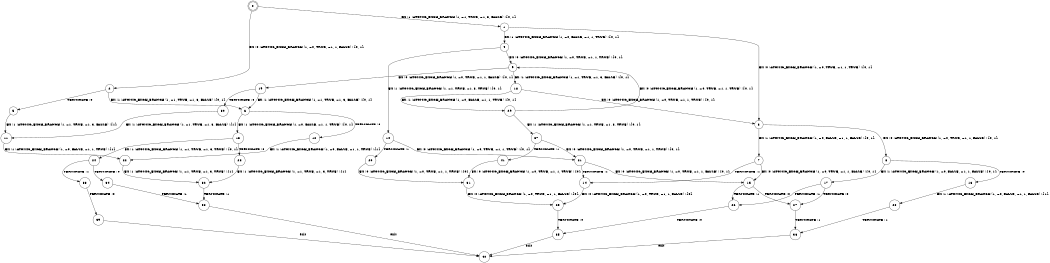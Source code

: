 digraph BCG {
size = "7, 10.5";
center = TRUE;
node [shape = circle];
0 [peripheries = 2];
0 -> 1 [label = "EX !1 !ATOMIC_EXCH_BRANCH (1, +1, TRUE, +1, 3, FALSE) !{0, 1}"];
0 -> 2 [label = "EX !0 !ATOMIC_EXCH_BRANCH (1, +0, TRUE, +1, 1, FALSE) !{0, 1}"];
1 -> 3 [label = "EX !0 !ATOMIC_EXCH_BRANCH (1, +0, TRUE, +1, 1, TRUE) !{0, 1}"];
1 -> 4 [label = "EX !1 !ATOMIC_EXCH_BRANCH (1, +0, FALSE, +1, 1, TRUE) !{0, 1}"];
2 -> 5 [label = "TERMINATE !0"];
2 -> 6 [label = "EX !1 !ATOMIC_EXCH_BRANCH (1, +1, TRUE, +1, 3, FALSE) !{0, 1}"];
3 -> 7 [label = "EX !1 !ATOMIC_EXCH_BRANCH (1, +0, FALSE, +1, 1, FALSE) !{0, 1}"];
3 -> 8 [label = "EX !0 !ATOMIC_EXCH_BRANCH (1, +0, TRUE, +1, 1, FALSE) !{0, 1}"];
4 -> 9 [label = "EX !0 !ATOMIC_EXCH_BRANCH (1, +0, TRUE, +1, 1, TRUE) !{0, 1}"];
4 -> 10 [label = "EX !1 !ATOMIC_EXCH_BRANCH (1, +1, TRUE, +1, 3, TRUE) !{0, 1}"];
5 -> 11 [label = "EX !1 !ATOMIC_EXCH_BRANCH (1, +1, TRUE, +1, 3, FALSE) !{1}"];
6 -> 12 [label = "TERMINATE !0"];
6 -> 13 [label = "EX !1 !ATOMIC_EXCH_BRANCH (1, +0, FALSE, +1, 1, TRUE) !{0, 1}"];
7 -> 14 [label = "TERMINATE !1"];
7 -> 15 [label = "EX !0 !ATOMIC_EXCH_BRANCH (1, +0, TRUE, +1, 1, FALSE) !{0, 1}"];
8 -> 16 [label = "TERMINATE !0"];
8 -> 17 [label = "EX !1 !ATOMIC_EXCH_BRANCH (1, +0, FALSE, +1, 1, FALSE) !{0, 1}"];
9 -> 18 [label = "EX !1 !ATOMIC_EXCH_BRANCH (1, +1, TRUE, +1, 3, FALSE) !{0, 1}"];
9 -> 19 [label = "EX !0 !ATOMIC_EXCH_BRANCH (1, +0, TRUE, +1, 1, FALSE) !{0, 1}"];
10 -> 20 [label = "TERMINATE !1"];
10 -> 21 [label = "EX !0 !ATOMIC_EXCH_BRANCH (1, +0, TRUE, +1, 1, TRUE) !{0, 1}"];
11 -> 22 [label = "EX !1 !ATOMIC_EXCH_BRANCH (1, +0, FALSE, +1, 1, TRUE) !{1}"];
12 -> 22 [label = "EX !1 !ATOMIC_EXCH_BRANCH (1, +0, FALSE, +1, 1, TRUE) !{1}"];
13 -> 23 [label = "TERMINATE !0"];
13 -> 24 [label = "EX !1 !ATOMIC_EXCH_BRANCH (1, +1, TRUE, +1, 3, TRUE) !{0, 1}"];
14 -> 25 [label = "EX !0 !ATOMIC_EXCH_BRANCH (1, +0, TRUE, +1, 1, FALSE) !{0}"];
15 -> 26 [label = "TERMINATE !1"];
15 -> 27 [label = "TERMINATE !0"];
16 -> 28 [label = "EX !1 !ATOMIC_EXCH_BRANCH (1, +0, FALSE, +1, 1, FALSE) !{1}"];
17 -> 26 [label = "TERMINATE !1"];
17 -> 27 [label = "TERMINATE !0"];
18 -> 29 [label = "EX !1 !ATOMIC_EXCH_BRANCH (1, +0, FALSE, +1, 1, TRUE) !{0, 1}"];
18 -> 3 [label = "EX !0 !ATOMIC_EXCH_BRANCH (1, +0, TRUE, +1, 1, TRUE) !{0, 1}"];
19 -> 30 [label = "TERMINATE !0"];
19 -> 6 [label = "EX !1 !ATOMIC_EXCH_BRANCH (1, +1, TRUE, +1, 3, FALSE) !{0, 1}"];
20 -> 31 [label = "EX !0 !ATOMIC_EXCH_BRANCH (1, +0, TRUE, +1, 1, TRUE) !{0}"];
21 -> 14 [label = "TERMINATE !1"];
21 -> 15 [label = "EX !0 !ATOMIC_EXCH_BRANCH (1, +0, TRUE, +1, 1, FALSE) !{0, 1}"];
22 -> 32 [label = "EX !1 !ATOMIC_EXCH_BRANCH (1, +1, TRUE, +1, 3, TRUE) !{1}"];
23 -> 32 [label = "EX !1 !ATOMIC_EXCH_BRANCH (1, +1, TRUE, +1, 3, TRUE) !{1}"];
24 -> 33 [label = "TERMINATE !1"];
24 -> 34 [label = "TERMINATE !0"];
25 -> 35 [label = "TERMINATE !0"];
26 -> 35 [label = "TERMINATE !0"];
27 -> 36 [label = "TERMINATE !1"];
28 -> 36 [label = "TERMINATE !1"];
29 -> 37 [label = "EX !1 !ATOMIC_EXCH_BRANCH (1, +1, TRUE, +1, 3, TRUE) !{0, 1}"];
29 -> 9 [label = "EX !0 !ATOMIC_EXCH_BRANCH (1, +0, TRUE, +1, 1, TRUE) !{0, 1}"];
30 -> 11 [label = "EX !1 !ATOMIC_EXCH_BRANCH (1, +1, TRUE, +1, 3, FALSE) !{1}"];
31 -> 25 [label = "EX !0 !ATOMIC_EXCH_BRANCH (1, +0, TRUE, +1, 1, FALSE) !{0}"];
32 -> 38 [label = "TERMINATE !1"];
33 -> 39 [label = "TERMINATE !0"];
34 -> 38 [label = "TERMINATE !1"];
35 -> 40 [label = "exit"];
36 -> 40 [label = "exit"];
37 -> 41 [label = "TERMINATE !1"];
37 -> 21 [label = "EX !0 !ATOMIC_EXCH_BRANCH (1, +0, TRUE, +1, 1, TRUE) !{0, 1}"];
38 -> 40 [label = "exit"];
39 -> 40 [label = "exit"];
41 -> 31 [label = "EX !0 !ATOMIC_EXCH_BRANCH (1, +0, TRUE, +1, 1, TRUE) !{0}"];
}
